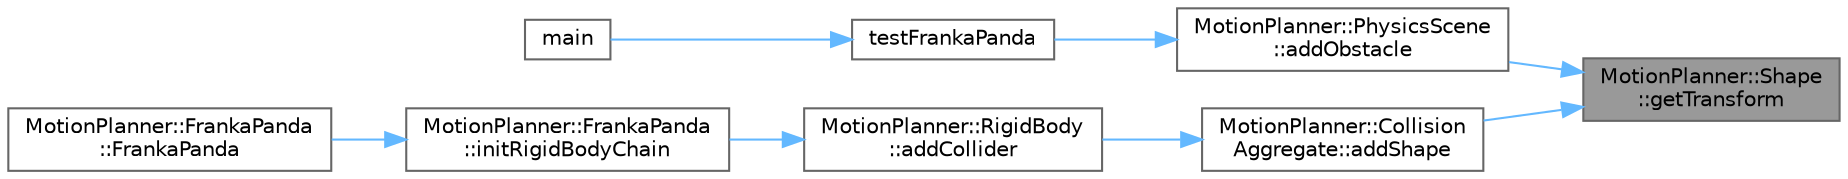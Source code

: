 digraph "MotionPlanner::Shape::getTransform"
{
 // LATEX_PDF_SIZE
  bgcolor="transparent";
  edge [fontname=Helvetica,fontsize=10,labelfontname=Helvetica,labelfontsize=10];
  node [fontname=Helvetica,fontsize=10,shape=box,height=0.2,width=0.4];
  rankdir="RL";
  Node1 [label="MotionPlanner::Shape\l::getTransform",height=0.2,width=0.4,color="gray40", fillcolor="grey60", style="filled", fontcolor="black",tooltip=" "];
  Node1 -> Node2 [dir="back",color="steelblue1",style="solid"];
  Node2 [label="MotionPlanner::PhysicsScene\l::addObstacle",height=0.2,width=0.4,color="grey40", fillcolor="white", style="filled",URL="$class_motion_planner_1_1_physics_scene.html#a505e5f84b92c7dd8c0c955f476842b6e",tooltip=" "];
  Node2 -> Node3 [dir="back",color="steelblue1",style="solid"];
  Node3 [label="testFrankaPanda",height=0.2,width=0.4,color="grey40", fillcolor="white", style="filled",URL="$main_8cpp.html#a6cbcdf8cc0f6c0e1374ac9a559f6114f",tooltip=" "];
  Node3 -> Node4 [dir="back",color="steelblue1",style="solid"];
  Node4 [label="main",height=0.2,width=0.4,color="grey40", fillcolor="white", style="filled",URL="$main_8cpp.html#ae66f6b31b5ad750f1fe042a706a4e3d4",tooltip=" "];
  Node1 -> Node5 [dir="back",color="steelblue1",style="solid"];
  Node5 [label="MotionPlanner::Collision\lAggregate::addShape",height=0.2,width=0.4,color="grey40", fillcolor="white", style="filled",URL="$class_motion_planner_1_1_collision_aggregate.html#a9b25860605f8f9ba7b3af811974e0a42",tooltip=" "];
  Node5 -> Node6 [dir="back",color="steelblue1",style="solid"];
  Node6 [label="MotionPlanner::RigidBody\l::addCollider",height=0.2,width=0.4,color="grey40", fillcolor="white", style="filled",URL="$class_motion_planner_1_1_rigid_body.html#a7e302dc02c8b9984c651300ab08da726",tooltip=" "];
  Node6 -> Node7 [dir="back",color="steelblue1",style="solid"];
  Node7 [label="MotionPlanner::FrankaPanda\l::initRigidBodyChain",height=0.2,width=0.4,color="grey40", fillcolor="white", style="filled",URL="$class_motion_planner_1_1_franka_panda.html#ad484e778a7dc5083378654a7c3762f79",tooltip=" "];
  Node7 -> Node8 [dir="back",color="steelblue1",style="solid"];
  Node8 [label="MotionPlanner::FrankaPanda\l::FrankaPanda",height=0.2,width=0.4,color="grey40", fillcolor="white", style="filled",URL="$class_motion_planner_1_1_franka_panda.html#abc2d8d43ffbe81ae1799c848575ace18",tooltip=" "];
}
